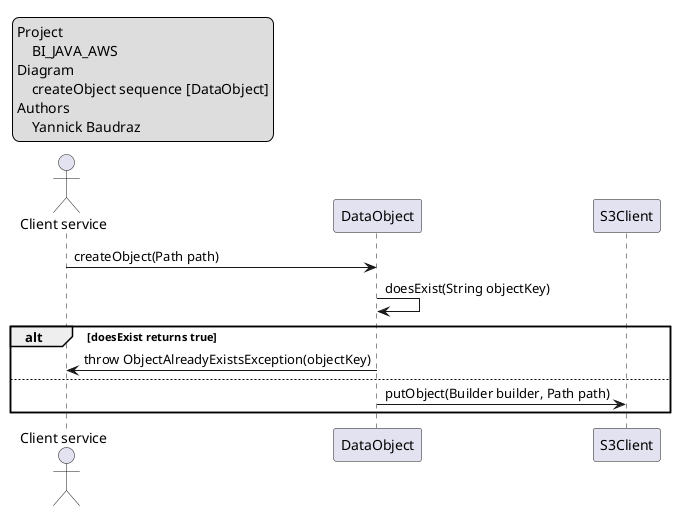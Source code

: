 @startuml

legend top left
    Project
        BI_JAVA_AWS
    Diagram
        createObject sequence [DataObject]
    Authors
        Yannick Baudraz
endlegend

actor "Client service" as CS

participant "DataObject" as DO
participant S3Client

CS -> DO: createObject(Path path)
DO -> DO: doesExist(String objectKey)
alt doesExist returns true
    DO -> CS: throw ObjectAlreadyExistsException(objectKey)
else
    DO -> S3Client: putObject(Builder builder, Path path)
end

@enduml
